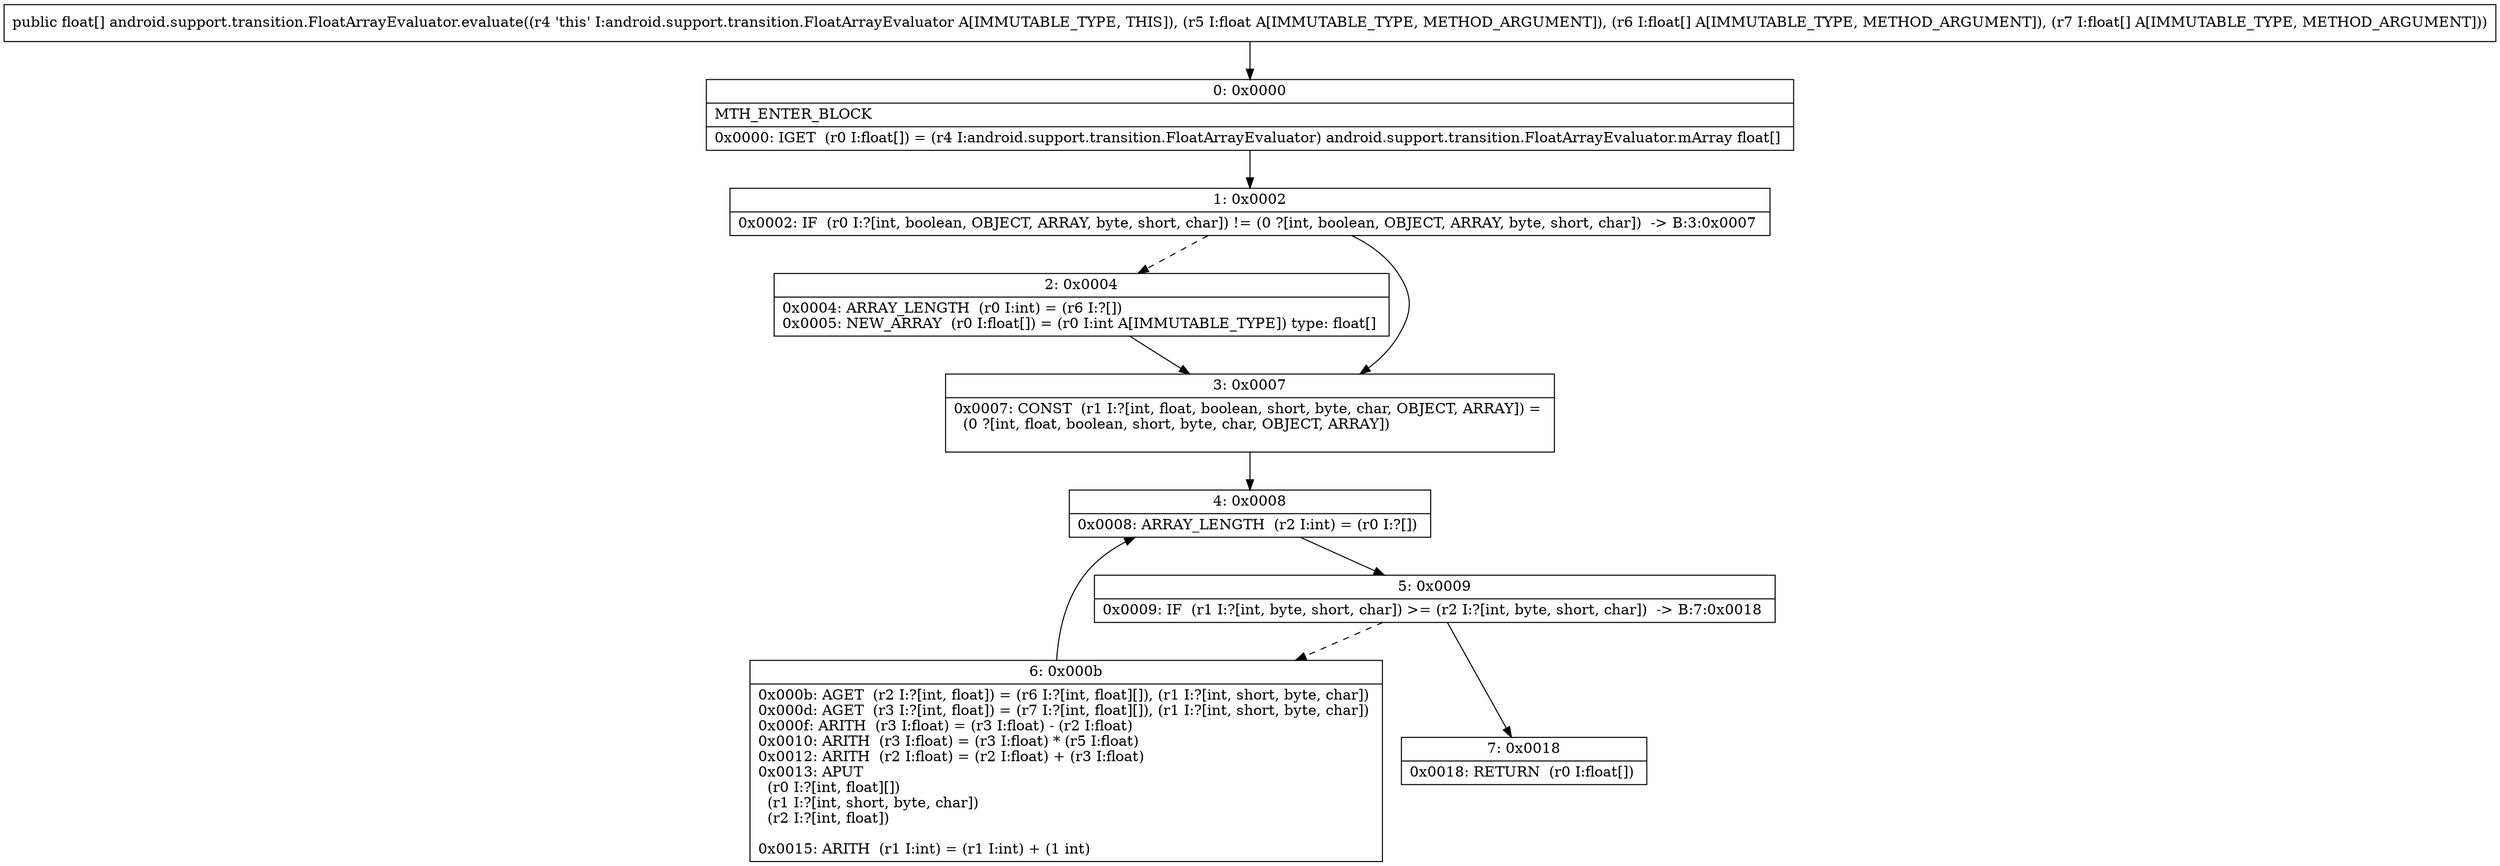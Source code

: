 digraph "CFG forandroid.support.transition.FloatArrayEvaluator.evaluate(F[F[F)[F" {
Node_0 [shape=record,label="{0\:\ 0x0000|MTH_ENTER_BLOCK\l|0x0000: IGET  (r0 I:float[]) = (r4 I:android.support.transition.FloatArrayEvaluator) android.support.transition.FloatArrayEvaluator.mArray float[] \l}"];
Node_1 [shape=record,label="{1\:\ 0x0002|0x0002: IF  (r0 I:?[int, boolean, OBJECT, ARRAY, byte, short, char]) != (0 ?[int, boolean, OBJECT, ARRAY, byte, short, char])  \-\> B:3:0x0007 \l}"];
Node_2 [shape=record,label="{2\:\ 0x0004|0x0004: ARRAY_LENGTH  (r0 I:int) = (r6 I:?[]) \l0x0005: NEW_ARRAY  (r0 I:float[]) = (r0 I:int A[IMMUTABLE_TYPE]) type: float[] \l}"];
Node_3 [shape=record,label="{3\:\ 0x0007|0x0007: CONST  (r1 I:?[int, float, boolean, short, byte, char, OBJECT, ARRAY]) = \l  (0 ?[int, float, boolean, short, byte, char, OBJECT, ARRAY])\l \l}"];
Node_4 [shape=record,label="{4\:\ 0x0008|0x0008: ARRAY_LENGTH  (r2 I:int) = (r0 I:?[]) \l}"];
Node_5 [shape=record,label="{5\:\ 0x0009|0x0009: IF  (r1 I:?[int, byte, short, char]) \>= (r2 I:?[int, byte, short, char])  \-\> B:7:0x0018 \l}"];
Node_6 [shape=record,label="{6\:\ 0x000b|0x000b: AGET  (r2 I:?[int, float]) = (r6 I:?[int, float][]), (r1 I:?[int, short, byte, char]) \l0x000d: AGET  (r3 I:?[int, float]) = (r7 I:?[int, float][]), (r1 I:?[int, short, byte, char]) \l0x000f: ARITH  (r3 I:float) = (r3 I:float) \- (r2 I:float) \l0x0010: ARITH  (r3 I:float) = (r3 I:float) * (r5 I:float) \l0x0012: ARITH  (r2 I:float) = (r2 I:float) + (r3 I:float) \l0x0013: APUT  \l  (r0 I:?[int, float][])\l  (r1 I:?[int, short, byte, char])\l  (r2 I:?[int, float])\l \l0x0015: ARITH  (r1 I:int) = (r1 I:int) + (1 int) \l}"];
Node_7 [shape=record,label="{7\:\ 0x0018|0x0018: RETURN  (r0 I:float[]) \l}"];
MethodNode[shape=record,label="{public float[] android.support.transition.FloatArrayEvaluator.evaluate((r4 'this' I:android.support.transition.FloatArrayEvaluator A[IMMUTABLE_TYPE, THIS]), (r5 I:float A[IMMUTABLE_TYPE, METHOD_ARGUMENT]), (r6 I:float[] A[IMMUTABLE_TYPE, METHOD_ARGUMENT]), (r7 I:float[] A[IMMUTABLE_TYPE, METHOD_ARGUMENT])) }"];
MethodNode -> Node_0;
Node_0 -> Node_1;
Node_1 -> Node_2[style=dashed];
Node_1 -> Node_3;
Node_2 -> Node_3;
Node_3 -> Node_4;
Node_4 -> Node_5;
Node_5 -> Node_6[style=dashed];
Node_5 -> Node_7;
Node_6 -> Node_4;
}

